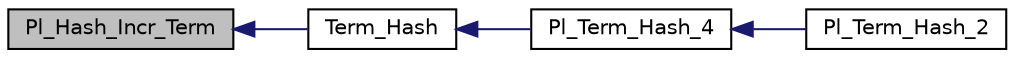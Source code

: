 digraph "Pl_Hash_Incr_Term"
{
  edge [fontname="Helvetica",fontsize="10",labelfontname="Helvetica",labelfontsize="10"];
  node [fontname="Helvetica",fontsize="10",shape=record];
  rankdir="LR";
  Node1 [label="Pl_Hash_Incr_Term",height=0.2,width=0.4,color="black", fillcolor="grey75", style="filled", fontcolor="black"];
  Node1 -> Node2 [dir="back",color="midnightblue",fontsize="10",style="solid"];
  Node2 [label="Term_Hash",height=0.2,width=0.4,color="black", fillcolor="white", style="filled",URL="$term__supp_8c.html#a3c3a2ab92ae862ab97d7b387f86163f4"];
  Node2 -> Node3 [dir="back",color="midnightblue",fontsize="10",style="solid"];
  Node3 [label="Pl_Term_Hash_4",height=0.2,width=0.4,color="black", fillcolor="white", style="filled",URL="$term__supp_8c.html#ab6030f1e3ba17884549245a2180d345f"];
  Node3 -> Node4 [dir="back",color="midnightblue",fontsize="10",style="solid"];
  Node4 [label="Pl_Term_Hash_2",height=0.2,width=0.4,color="black", fillcolor="white", style="filled",URL="$term__supp_8c.html#a6edcb23009a9a5206b978db2ffffb745"];
}
